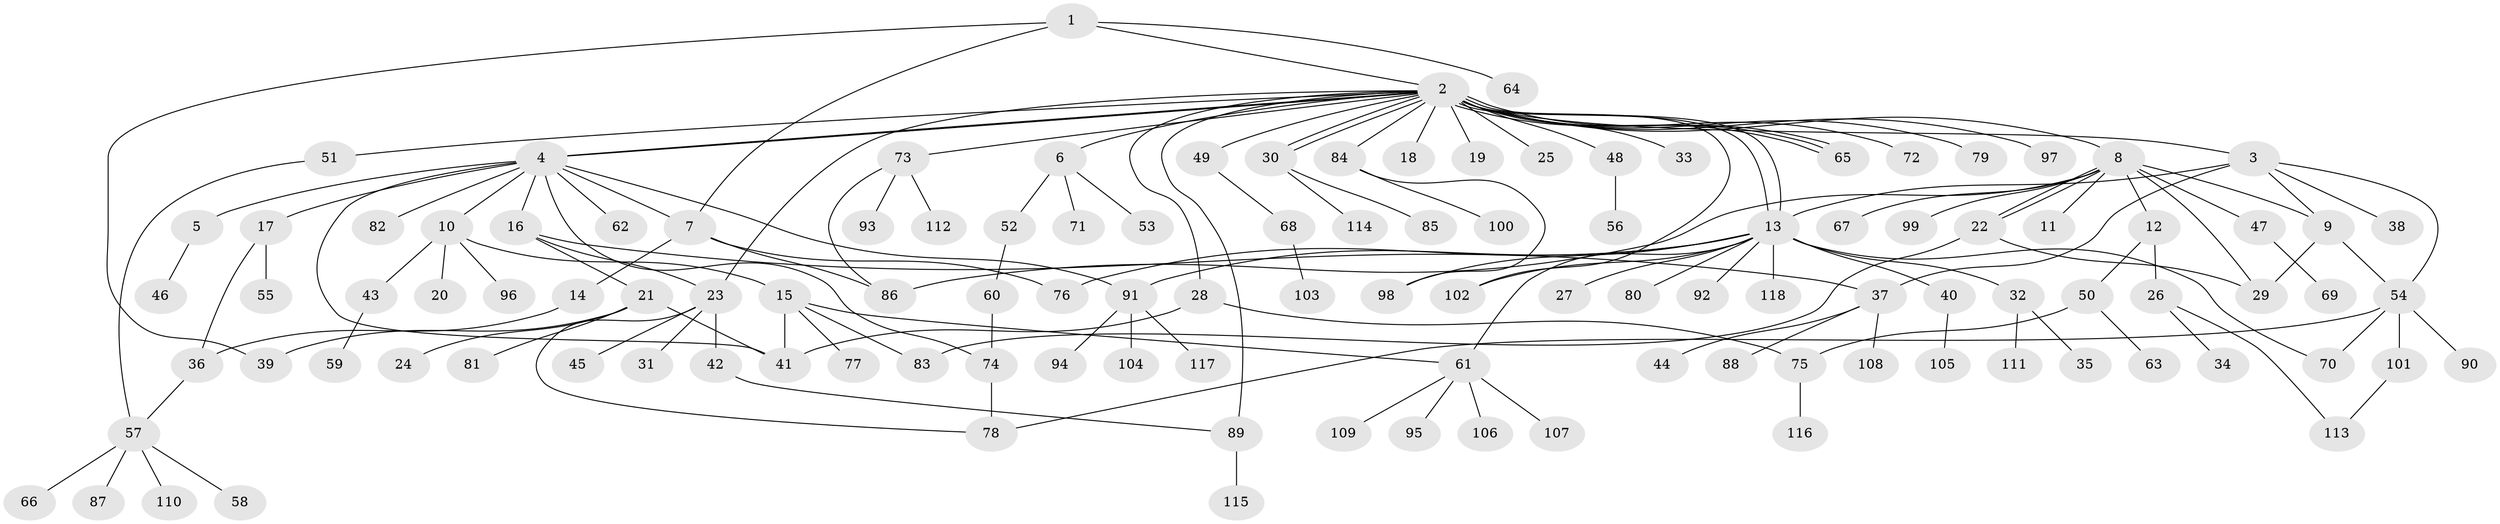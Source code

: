 // coarse degree distribution, {1: 0.8085106382978723, 11: 0.02127659574468085, 2: 0.0851063829787234, 16: 0.02127659574468085, 7: 0.02127659574468085, 18: 0.02127659574468085, 8: 0.02127659574468085}
// Generated by graph-tools (version 1.1) at 2025/50/03/04/25 21:50:13]
// undirected, 118 vertices, 152 edges
graph export_dot {
graph [start="1"]
  node [color=gray90,style=filled];
  1;
  2;
  3;
  4;
  5;
  6;
  7;
  8;
  9;
  10;
  11;
  12;
  13;
  14;
  15;
  16;
  17;
  18;
  19;
  20;
  21;
  22;
  23;
  24;
  25;
  26;
  27;
  28;
  29;
  30;
  31;
  32;
  33;
  34;
  35;
  36;
  37;
  38;
  39;
  40;
  41;
  42;
  43;
  44;
  45;
  46;
  47;
  48;
  49;
  50;
  51;
  52;
  53;
  54;
  55;
  56;
  57;
  58;
  59;
  60;
  61;
  62;
  63;
  64;
  65;
  66;
  67;
  68;
  69;
  70;
  71;
  72;
  73;
  74;
  75;
  76;
  77;
  78;
  79;
  80;
  81;
  82;
  83;
  84;
  85;
  86;
  87;
  88;
  89;
  90;
  91;
  92;
  93;
  94;
  95;
  96;
  97;
  98;
  99;
  100;
  101;
  102;
  103;
  104;
  105;
  106;
  107;
  108;
  109;
  110;
  111;
  112;
  113;
  114;
  115;
  116;
  117;
  118;
  1 -- 2;
  1 -- 7;
  1 -- 39;
  1 -- 64;
  2 -- 3;
  2 -- 4;
  2 -- 4;
  2 -- 6;
  2 -- 8;
  2 -- 13;
  2 -- 13;
  2 -- 18;
  2 -- 19;
  2 -- 23;
  2 -- 25;
  2 -- 28;
  2 -- 30;
  2 -- 30;
  2 -- 33;
  2 -- 48;
  2 -- 49;
  2 -- 51;
  2 -- 65;
  2 -- 65;
  2 -- 65;
  2 -- 72;
  2 -- 73;
  2 -- 79;
  2 -- 84;
  2 -- 89;
  2 -- 97;
  2 -- 102;
  3 -- 9;
  3 -- 13;
  3 -- 37;
  3 -- 38;
  3 -- 54;
  4 -- 5;
  4 -- 7;
  4 -- 10;
  4 -- 16;
  4 -- 17;
  4 -- 41;
  4 -- 62;
  4 -- 74;
  4 -- 82;
  4 -- 91;
  5 -- 46;
  6 -- 52;
  6 -- 53;
  6 -- 71;
  7 -- 14;
  7 -- 76;
  7 -- 86;
  8 -- 9;
  8 -- 11;
  8 -- 12;
  8 -- 22;
  8 -- 22;
  8 -- 29;
  8 -- 47;
  8 -- 67;
  8 -- 86;
  8 -- 99;
  9 -- 29;
  9 -- 54;
  10 -- 15;
  10 -- 20;
  10 -- 43;
  10 -- 96;
  12 -- 26;
  12 -- 50;
  13 -- 27;
  13 -- 32;
  13 -- 40;
  13 -- 61;
  13 -- 70;
  13 -- 76;
  13 -- 80;
  13 -- 91;
  13 -- 92;
  13 -- 98;
  13 -- 102;
  13 -- 118;
  14 -- 36;
  15 -- 41;
  15 -- 61;
  15 -- 77;
  15 -- 83;
  16 -- 21;
  16 -- 23;
  16 -- 37;
  17 -- 36;
  17 -- 55;
  21 -- 24;
  21 -- 39;
  21 -- 41;
  21 -- 81;
  22 -- 29;
  22 -- 83;
  23 -- 31;
  23 -- 42;
  23 -- 45;
  23 -- 78;
  26 -- 34;
  26 -- 113;
  28 -- 41;
  28 -- 75;
  30 -- 85;
  30 -- 114;
  32 -- 35;
  32 -- 111;
  36 -- 57;
  37 -- 44;
  37 -- 88;
  37 -- 108;
  40 -- 105;
  42 -- 89;
  43 -- 59;
  47 -- 69;
  48 -- 56;
  49 -- 68;
  50 -- 63;
  50 -- 75;
  51 -- 57;
  52 -- 60;
  54 -- 70;
  54 -- 78;
  54 -- 90;
  54 -- 101;
  57 -- 58;
  57 -- 66;
  57 -- 87;
  57 -- 110;
  60 -- 74;
  61 -- 95;
  61 -- 106;
  61 -- 107;
  61 -- 109;
  68 -- 103;
  73 -- 86;
  73 -- 93;
  73 -- 112;
  74 -- 78;
  75 -- 116;
  84 -- 98;
  84 -- 100;
  89 -- 115;
  91 -- 94;
  91 -- 104;
  91 -- 117;
  101 -- 113;
}
